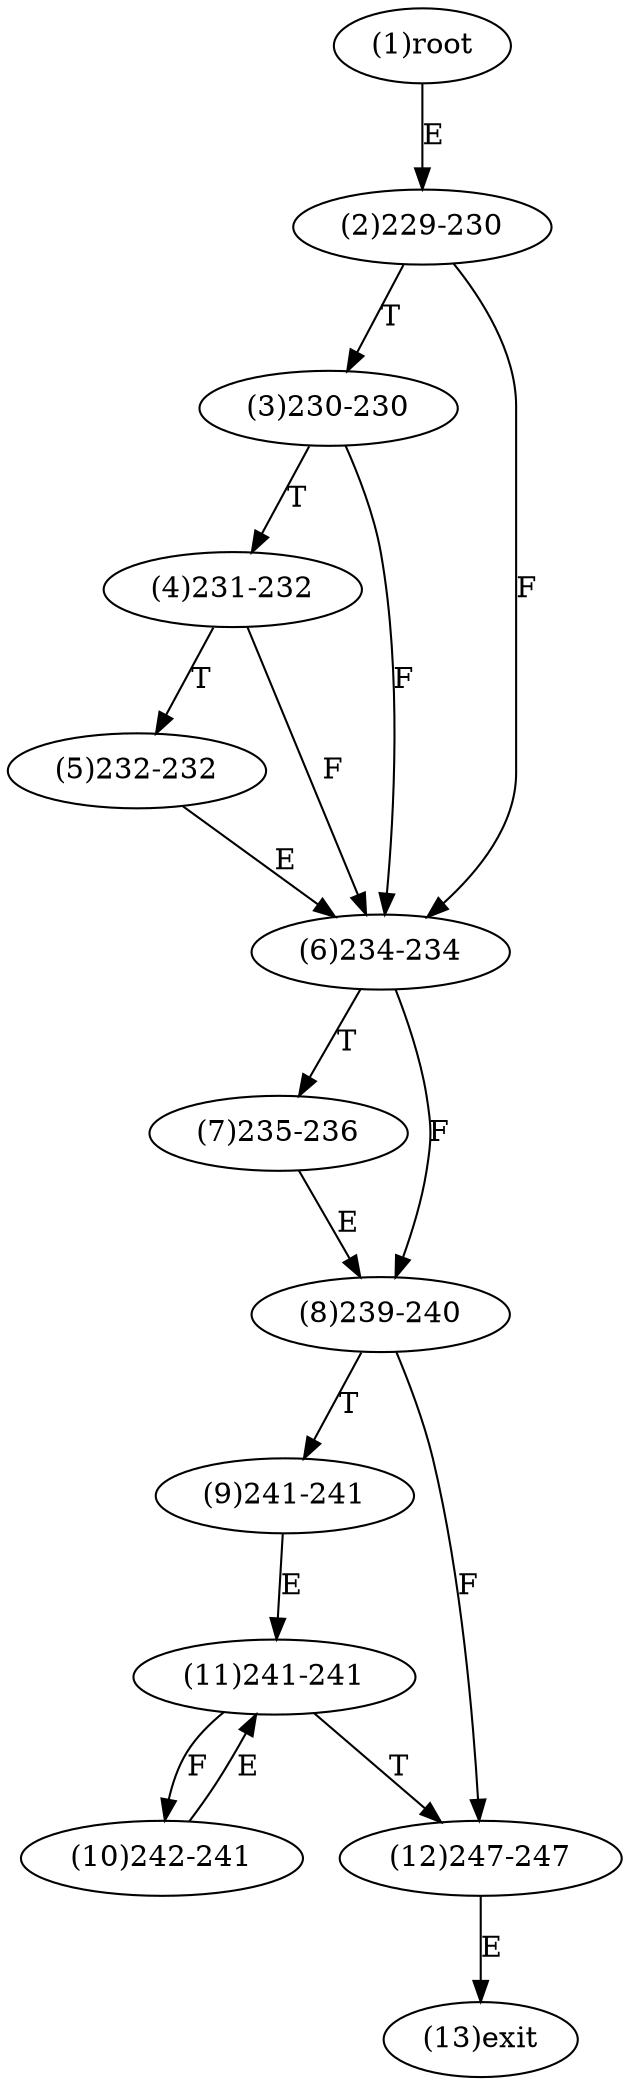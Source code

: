 digraph "" { 
1[ label="(1)root"];
2[ label="(2)229-230"];
3[ label="(3)230-230"];
4[ label="(4)231-232"];
5[ label="(5)232-232"];
6[ label="(6)234-234"];
7[ label="(7)235-236"];
8[ label="(8)239-240"];
9[ label="(9)241-241"];
10[ label="(10)242-241"];
11[ label="(11)241-241"];
12[ label="(12)247-247"];
13[ label="(13)exit"];
1->2[ label="E"];
2->6[ label="F"];
2->3[ label="T"];
3->6[ label="F"];
3->4[ label="T"];
4->6[ label="F"];
4->5[ label="T"];
5->6[ label="E"];
6->8[ label="F"];
6->7[ label="T"];
7->8[ label="E"];
8->12[ label="F"];
8->9[ label="T"];
9->11[ label="E"];
10->11[ label="E"];
11->10[ label="F"];
11->12[ label="T"];
12->13[ label="E"];
}